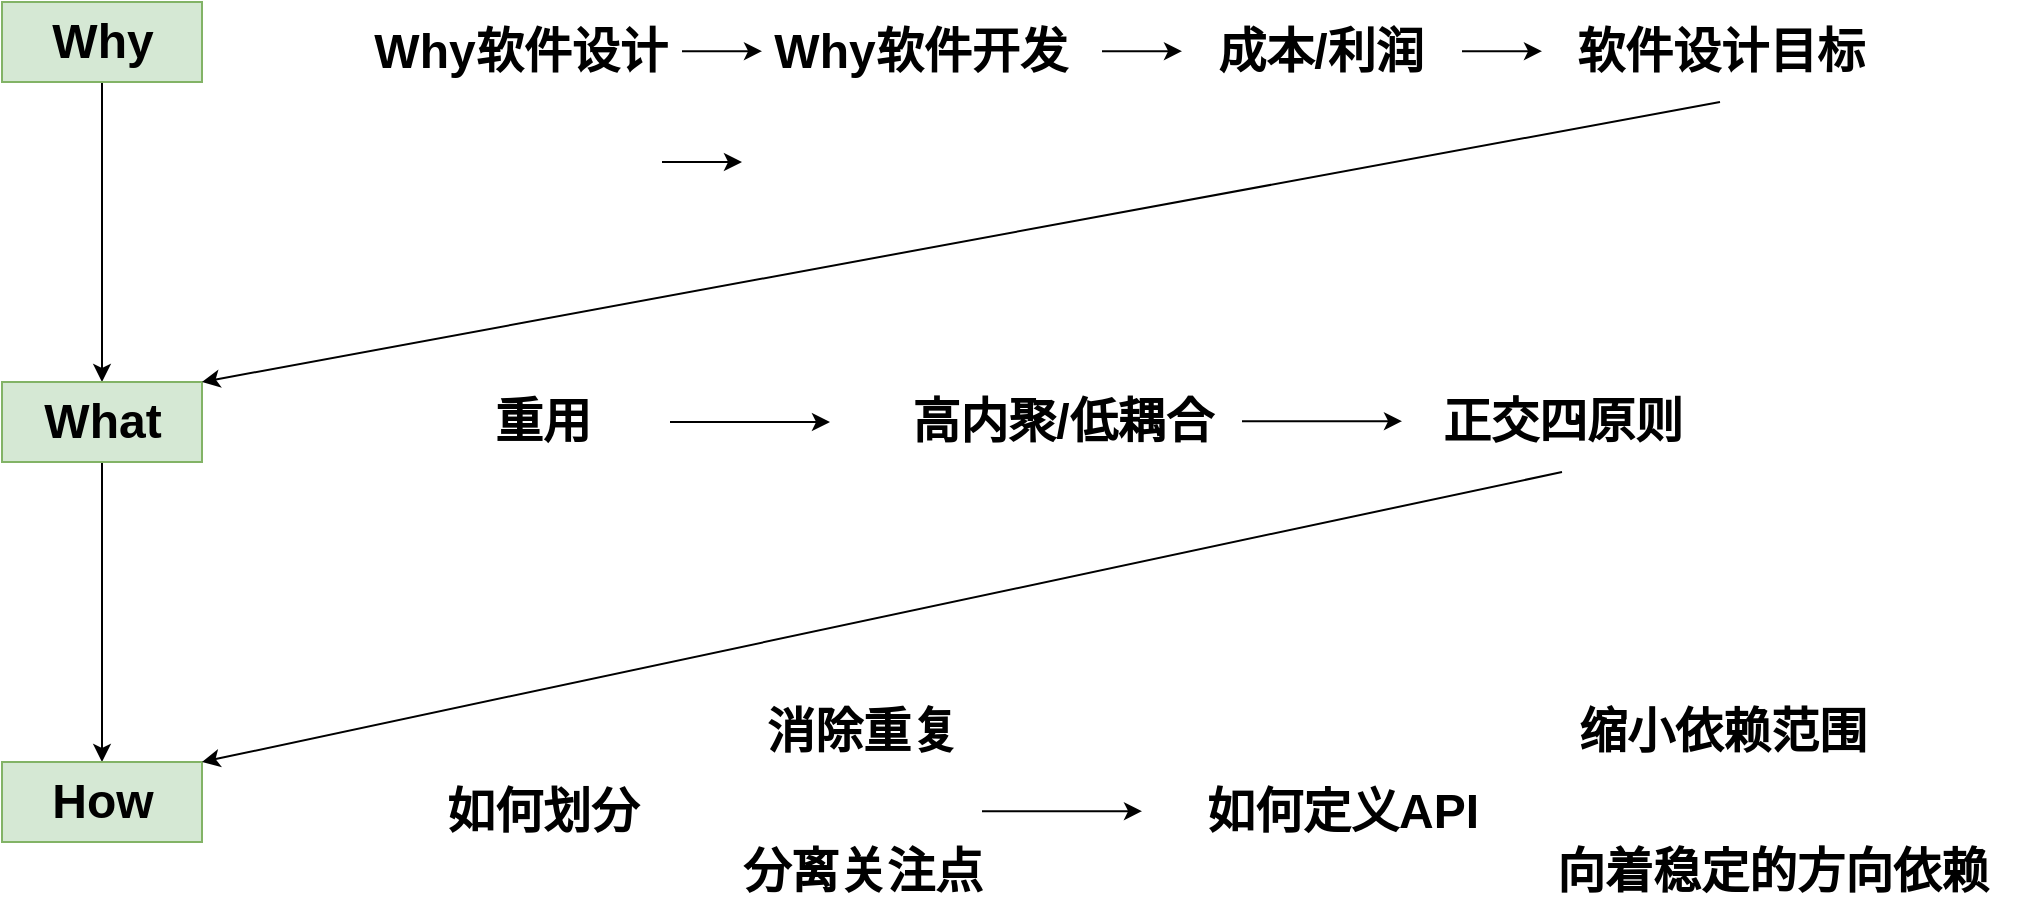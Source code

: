 <mxfile version="15.1.3" type="device"><diagram id="sawZaf5A5yXtKgpzjFFM" name="第 1 页"><mxGraphModel dx="1185" dy="685" grid="1" gridSize="10" guides="1" tooltips="1" connect="1" arrows="1" fold="1" page="1" pageScale="1" pageWidth="1169" pageHeight="1654" math="0" shadow="0"><root><mxCell id="0"/><mxCell id="1" parent="0"/><mxCell id="P72bRVacD3S9eFEii662-29" style="edgeStyle=orthogonalEdgeStyle;rounded=0;orthogonalLoop=1;jettySize=auto;html=1;exitX=0.5;exitY=1;exitDx=0;exitDy=0;entryX=0.5;entryY=0;entryDx=0;entryDy=0;" edge="1" parent="1" source="P72bRVacD3S9eFEii662-9" target="P72bRVacD3S9eFEii662-10"><mxGeometry relative="1" as="geometry"/></mxCell><mxCell id="P72bRVacD3S9eFEii662-9" value="Why" style="text;strokeColor=#82b366;fillColor=#d5e8d4;html=1;fontSize=24;fontStyle=1;verticalAlign=middle;align=center;" vertex="1" parent="1"><mxGeometry x="210" y="140" width="100" height="40" as="geometry"/></mxCell><mxCell id="P72bRVacD3S9eFEii662-30" style="edgeStyle=orthogonalEdgeStyle;rounded=0;orthogonalLoop=1;jettySize=auto;html=1;exitX=0.5;exitY=1;exitDx=0;exitDy=0;entryX=0.5;entryY=0;entryDx=0;entryDy=0;" edge="1" parent="1" source="P72bRVacD3S9eFEii662-10" target="P72bRVacD3S9eFEii662-12"><mxGeometry relative="1" as="geometry"/></mxCell><mxCell id="P72bRVacD3S9eFEii662-10" value="What" style="text;strokeColor=#82b366;fillColor=#d5e8d4;html=1;fontSize=24;fontStyle=1;verticalAlign=middle;align=center;" vertex="1" parent="1"><mxGeometry x="210" y="330" width="100" height="40" as="geometry"/></mxCell><mxCell id="P72bRVacD3S9eFEii662-12" value="How" style="text;strokeColor=#82b366;fillColor=#d5e8d4;html=1;fontSize=24;fontStyle=1;verticalAlign=middle;align=center;" vertex="1" parent="1"><mxGeometry x="210" y="520" width="100" height="40" as="geometry"/></mxCell><mxCell id="P72bRVacD3S9eFEii662-13" value="Why软件设计" style="text;strokeColor=none;fillColor=none;html=1;fontSize=24;fontStyle=1;verticalAlign=middle;align=center;" vertex="1" parent="1"><mxGeometry x="369" y="140" width="200" height="50" as="geometry"/></mxCell><mxCell id="P72bRVacD3S9eFEii662-14" value="Why软件开发" style="text;strokeColor=none;fillColor=none;html=1;fontSize=24;fontStyle=1;verticalAlign=middle;align=center;" vertex="1" parent="1"><mxGeometry x="569" y="140" width="200" height="50" as="geometry"/></mxCell><mxCell id="P72bRVacD3S9eFEii662-15" value="成本/利润" style="text;strokeColor=none;fillColor=none;html=1;fontSize=24;fontStyle=1;verticalAlign=middle;align=center;" vertex="1" parent="1"><mxGeometry x="769" y="140" width="200" height="50" as="geometry"/></mxCell><mxCell id="P72bRVacD3S9eFEii662-31" style="rounded=0;orthogonalLoop=1;jettySize=auto;html=1;exitX=0.5;exitY=1;exitDx=0;exitDy=0;entryX=1;entryY=0;entryDx=0;entryDy=0;" edge="1" parent="1" source="P72bRVacD3S9eFEii662-16" target="P72bRVacD3S9eFEii662-10"><mxGeometry relative="1" as="geometry"/></mxCell><mxCell id="P72bRVacD3S9eFEii662-16" value="软件设计目标" style="text;strokeColor=none;fillColor=none;html=1;fontSize=24;fontStyle=1;verticalAlign=middle;align=center;" vertex="1" parent="1"><mxGeometry x="969" y="140" width="200" height="50" as="geometry"/></mxCell><mxCell id="P72bRVacD3S9eFEii662-33" style="edgeStyle=none;rounded=0;orthogonalLoop=1;jettySize=auto;html=1;exitX=1;exitY=0.5;exitDx=0;exitDy=0;" edge="1" parent="1"><mxGeometry relative="1" as="geometry"><mxPoint x="564" y="350" as="sourcePoint"/><mxPoint x="624" y="350" as="targetPoint"/><Array as="points"><mxPoint x="544" y="350"/><mxPoint x="584" y="350"/></Array></mxGeometry></mxCell><mxCell id="P72bRVacD3S9eFEii662-18" value="重用" style="text;strokeColor=none;fillColor=none;html=1;fontSize=24;fontStyle=1;verticalAlign=middle;align=center;" vertex="1" parent="1"><mxGeometry x="380" y="325" width="200" height="50" as="geometry"/></mxCell><mxCell id="P72bRVacD3S9eFEii662-19" value="高内聚/低耦合" style="text;strokeColor=none;fillColor=none;html=1;fontSize=24;fontStyle=1;verticalAlign=middle;align=center;" vertex="1" parent="1"><mxGeometry x="640" y="325" width="200" height="50" as="geometry"/></mxCell><mxCell id="P72bRVacD3S9eFEii662-32" style="edgeStyle=none;rounded=0;orthogonalLoop=1;jettySize=auto;html=1;exitX=0.5;exitY=1;exitDx=0;exitDy=0;entryX=1;entryY=0;entryDx=0;entryDy=0;" edge="1" parent="1" source="P72bRVacD3S9eFEii662-20" target="P72bRVacD3S9eFEii662-12"><mxGeometry relative="1" as="geometry"/></mxCell><mxCell id="P72bRVacD3S9eFEii662-20" value="正交四原则" style="text;strokeColor=none;fillColor=none;html=1;fontSize=24;fontStyle=1;verticalAlign=middle;align=center;" vertex="1" parent="1"><mxGeometry x="890" y="325" width="200" height="50" as="geometry"/></mxCell><mxCell id="P72bRVacD3S9eFEii662-21" value="如何划分" style="text;strokeColor=none;fillColor=none;html=1;fontSize=24;fontStyle=1;verticalAlign=middle;align=center;" vertex="1" parent="1"><mxGeometry x="380" y="520" width="200" height="50" as="geometry"/></mxCell><mxCell id="P72bRVacD3S9eFEii662-22" value="如何定义API" style="text;strokeColor=none;fillColor=none;html=1;fontSize=24;fontStyle=1;verticalAlign=middle;align=center;" vertex="1" parent="1"><mxGeometry x="780" y="520" width="200" height="50" as="geometry"/></mxCell><mxCell id="P72bRVacD3S9eFEii662-24" value="消除重复" style="text;strokeColor=none;fillColor=none;html=1;fontSize=24;fontStyle=1;verticalAlign=middle;align=center;" vertex="1" parent="1"><mxGeometry x="540" y="480" width="200" height="50" as="geometry"/></mxCell><mxCell id="P72bRVacD3S9eFEii662-25" value="分离关注点" style="text;strokeColor=none;fillColor=none;html=1;fontSize=24;fontStyle=1;verticalAlign=middle;align=center;" vertex="1" parent="1"><mxGeometry x="540" y="550" width="200" height="50" as="geometry"/></mxCell><mxCell id="P72bRVacD3S9eFEii662-26" value="缩小依赖范围" style="text;strokeColor=none;fillColor=none;html=1;fontSize=24;fontStyle=1;verticalAlign=middle;align=center;" vertex="1" parent="1"><mxGeometry x="970" y="480" width="200" height="50" as="geometry"/></mxCell><mxCell id="P72bRVacD3S9eFEii662-27" value="向着稳定的方向依赖" style="text;strokeColor=none;fillColor=none;html=1;fontSize=24;fontStyle=1;verticalAlign=middle;align=center;" vertex="1" parent="1"><mxGeometry x="970" y="550" width="250" height="50" as="geometry"/></mxCell><mxCell id="P72bRVacD3S9eFEii662-34" style="edgeStyle=none;rounded=0;orthogonalLoop=1;jettySize=auto;html=1;" edge="1" parent="1"><mxGeometry relative="1" as="geometry"><mxPoint x="540" y="220" as="sourcePoint"/><mxPoint x="580" y="220" as="targetPoint"/></mxGeometry></mxCell><mxCell id="P72bRVacD3S9eFEii662-35" style="edgeStyle=none;rounded=0;orthogonalLoop=1;jettySize=auto;html=1;" edge="1" parent="1"><mxGeometry relative="1" as="geometry"><mxPoint x="550" y="164.58" as="sourcePoint"/><mxPoint x="590" y="164.58" as="targetPoint"/></mxGeometry></mxCell><mxCell id="P72bRVacD3S9eFEii662-36" style="edgeStyle=none;rounded=0;orthogonalLoop=1;jettySize=auto;html=1;" edge="1" parent="1"><mxGeometry relative="1" as="geometry"><mxPoint x="760" y="164.58" as="sourcePoint"/><mxPoint x="800" y="164.58" as="targetPoint"/></mxGeometry></mxCell><mxCell id="P72bRVacD3S9eFEii662-37" style="edgeStyle=none;rounded=0;orthogonalLoop=1;jettySize=auto;html=1;" edge="1" parent="1"><mxGeometry relative="1" as="geometry"><mxPoint x="940" y="164.58" as="sourcePoint"/><mxPoint x="980" y="164.58" as="targetPoint"/></mxGeometry></mxCell><mxCell id="P72bRVacD3S9eFEii662-38" style="edgeStyle=none;rounded=0;orthogonalLoop=1;jettySize=auto;html=1;exitX=1;exitY=0.5;exitDx=0;exitDy=0;" edge="1" parent="1" source="P72bRVacD3S9eFEii662-18" target="P72bRVacD3S9eFEii662-18"><mxGeometry relative="1" as="geometry"/></mxCell><mxCell id="P72bRVacD3S9eFEii662-39" style="edgeStyle=none;rounded=0;orthogonalLoop=1;jettySize=auto;html=1;exitX=1;exitY=0.5;exitDx=0;exitDy=0;" edge="1" parent="1"><mxGeometry relative="1" as="geometry"><mxPoint x="850.0" y="349.58" as="sourcePoint"/><mxPoint x="910.0" y="349.58" as="targetPoint"/><Array as="points"><mxPoint x="830" y="349.58"/><mxPoint x="870" y="349.58"/></Array></mxGeometry></mxCell><mxCell id="P72bRVacD3S9eFEii662-40" style="edgeStyle=none;rounded=0;orthogonalLoop=1;jettySize=auto;html=1;exitX=1;exitY=0.5;exitDx=0;exitDy=0;" edge="1" parent="1"><mxGeometry relative="1" as="geometry"><mxPoint x="720.0" y="544.58" as="sourcePoint"/><mxPoint x="780" y="544.58" as="targetPoint"/><Array as="points"><mxPoint x="700" y="544.58"/><mxPoint x="740" y="544.58"/></Array></mxGeometry></mxCell></root></mxGraphModel></diagram></mxfile>
